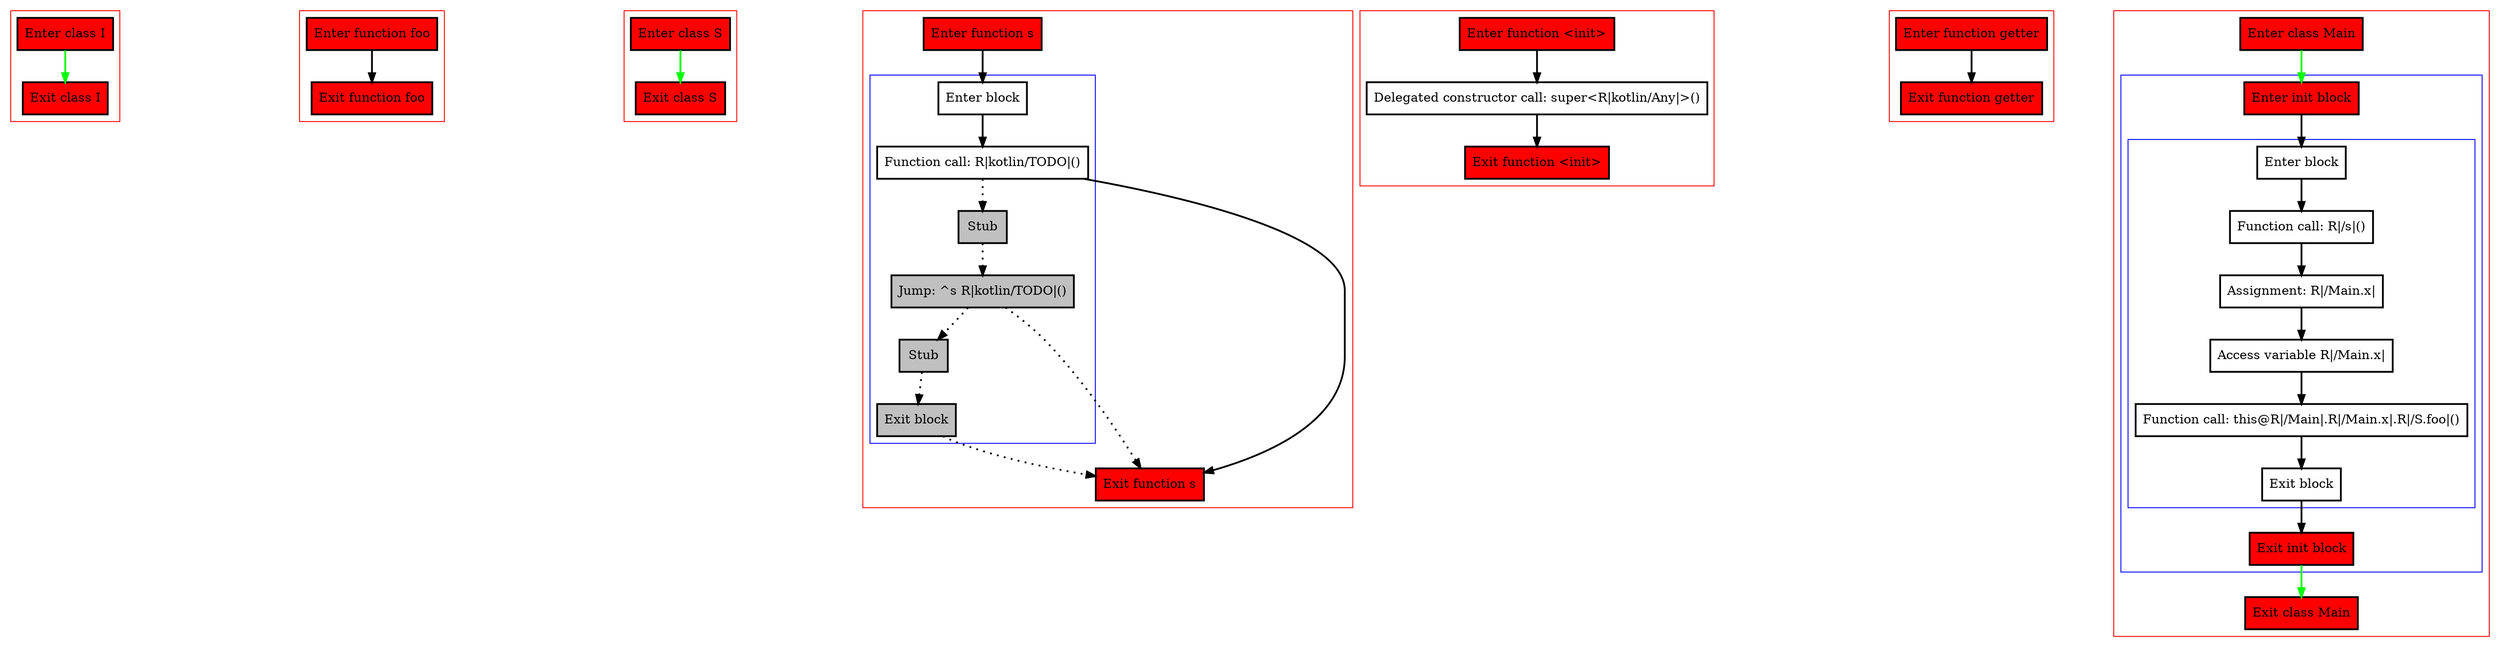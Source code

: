 digraph smartCastInInit_kt {
    graph [nodesep=3]
    node [shape=box penwidth=2]
    edge [penwidth=2]

    subgraph cluster_0 {
        color=red
        0 [label="Enter class I" style="filled" fillcolor=red];
        1 [label="Exit class I" style="filled" fillcolor=red];
    }
    0 -> {1} [color=green];

    subgraph cluster_1 {
        color=red
        2 [label="Enter function foo" style="filled" fillcolor=red];
        3 [label="Exit function foo" style="filled" fillcolor=red];
    }
    2 -> {3};

    subgraph cluster_2 {
        color=red
        4 [label="Enter class S" style="filled" fillcolor=red];
        5 [label="Exit class S" style="filled" fillcolor=red];
    }
    4 -> {5} [color=green];

    subgraph cluster_3 {
        color=red
        6 [label="Enter function s" style="filled" fillcolor=red];
        subgraph cluster_4 {
            color=blue
            7 [label="Enter block"];
            8 [label="Function call: R|kotlin/TODO|()"];
            9 [label="Stub" style="filled" fillcolor=gray];
            10 [label="Jump: ^s R|kotlin/TODO|()" style="filled" fillcolor=gray];
            11 [label="Stub" style="filled" fillcolor=gray];
            12 [label="Exit block" style="filled" fillcolor=gray];
        }
        13 [label="Exit function s" style="filled" fillcolor=red];
    }
    6 -> {7};
    7 -> {8};
    8 -> {13};
    8 -> {9} [style=dotted];
    9 -> {10} [style=dotted];
    10 -> {13 11} [style=dotted];
    11 -> {12} [style=dotted];
    12 -> {13} [style=dotted];

    subgraph cluster_5 {
        color=red
        14 [label="Enter function <init>" style="filled" fillcolor=red];
        15 [label="Delegated constructor call: super<R|kotlin/Any|>()"];
        16 [label="Exit function <init>" style="filled" fillcolor=red];
    }
    14 -> {15};
    15 -> {16};

    subgraph cluster_6 {
        color=red
        17 [label="Enter function getter" style="filled" fillcolor=red];
        18 [label="Exit function getter" style="filled" fillcolor=red];
    }
    17 -> {18};

    subgraph cluster_7 {
        color=red
        27 [label="Enter class Main" style="filled" fillcolor=red];
        subgraph cluster_8 {
            color=blue
            19 [label="Enter init block" style="filled" fillcolor=red];
            subgraph cluster_9 {
                color=blue
                20 [label="Enter block"];
                21 [label="Function call: R|/s|()"];
                22 [label="Assignment: R|/Main.x|"];
                23 [label="Access variable R|/Main.x|"];
                24 [label="Function call: this@R|/Main|.R|/Main.x|.R|/S.foo|()"];
                25 [label="Exit block"];
            }
            26 [label="Exit init block" style="filled" fillcolor=red];
        }
        28 [label="Exit class Main" style="filled" fillcolor=red];
    }
    27 -> {19} [color=green];
    19 -> {20};
    20 -> {21};
    21 -> {22};
    22 -> {23};
    23 -> {24};
    24 -> {25};
    25 -> {26};
    26 -> {28} [color=green];

}
